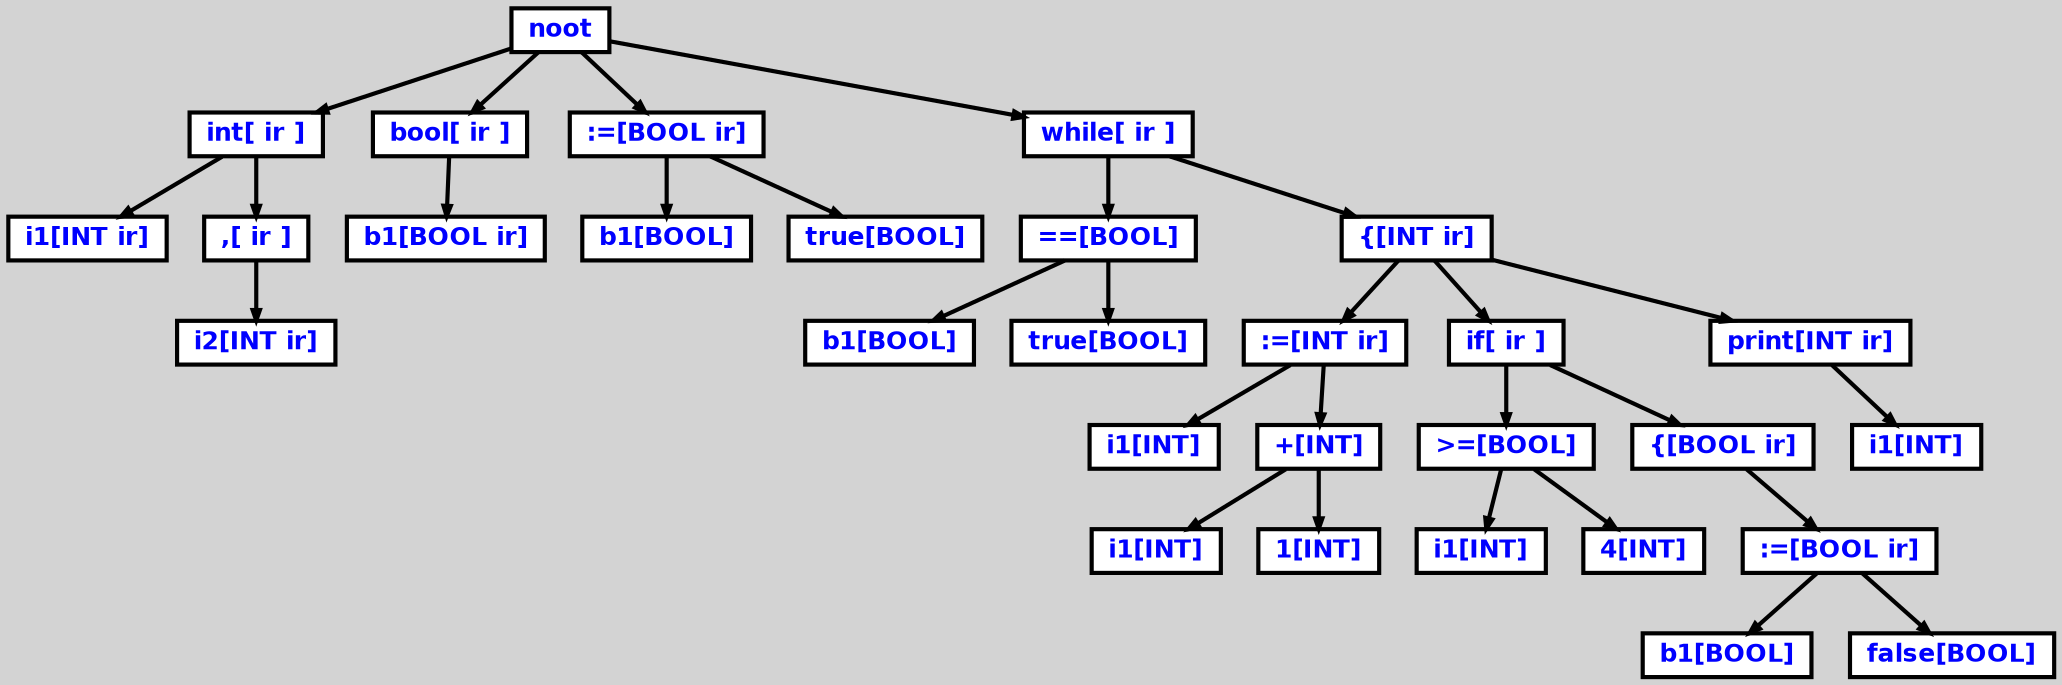 digraph {

	ordering=out;
	ranksep=.4;
	bgcolor="lightgrey"; node [shape=box, fixedsize=false, fontsize=12, fontname="Helvetica-bold", fontcolor="blue"
		width=.25, height=.25, color="black", fillcolor="white", style="filled, solid, bold"];
	edge [arrowsize=.5, color="black", style="bold"]

  n0 [label="noot"];
  n1 [label="int[ ir ]"];
  n1 [label="int[ ir ]"];
  n2 [label="i1[INT ir]"];
  n3 [label=",[ ir ]"];
  n3 [label=",[ ir ]"];
  n4 [label="i2[INT ir]"];
  n5 [label="bool[ ir ]"];
  n5 [label="bool[ ir ]"];
  n6 [label="b1[BOOL ir]"];
  n7 [label=":=[BOOL ir]"];
  n7 [label=":=[BOOL ir]"];
  n8 [label="b1[BOOL]"];
  n9 [label="true[BOOL]"];
  n10 [label="while[ ir ]"];
  n10 [label="while[ ir ]"];
  n11 [label="==[BOOL]"];
  n11 [label="==[BOOL]"];
  n12 [label="b1[BOOL]"];
  n13 [label="true[BOOL]"];
  n14 [label="{[INT ir]"];
  n14 [label="{[INT ir]"];
  n15 [label=":=[INT ir]"];
  n15 [label=":=[INT ir]"];
  n16 [label="i1[INT]"];
  n17 [label="+[INT]"];
  n17 [label="+[INT]"];
  n18 [label="i1[INT]"];
  n19 [label="1[INT]"];
  n20 [label="if[ ir ]"];
  n20 [label="if[ ir ]"];
  n21 [label=">=[BOOL]"];
  n21 [label=">=[BOOL]"];
  n22 [label="i1[INT]"];
  n23 [label="4[INT]"];
  n24 [label="{[BOOL ir]"];
  n24 [label="{[BOOL ir]"];
  n25 [label=":=[BOOL ir]"];
  n25 [label=":=[BOOL ir]"];
  n26 [label="b1[BOOL]"];
  n27 [label="false[BOOL]"];
  n28 [label="print[INT ir]"];
  n28 [label="print[INT ir]"];
  n29 [label="i1[INT]"];

  n0 -> n1 // "noot" -> "int[ ir ]"
  n1 -> n2 // "int[ ir ]" -> "i1[INT ir]"
  n1 -> n3 // "int[ ir ]" -> ",[ ir ]"
  n3 -> n4 // ",[ ir ]" -> "i2[INT ir]"
  n0 -> n5 // "noot" -> "bool[ ir ]"
  n5 -> n6 // "bool[ ir ]" -> "b1[BOOL ir]"
  n0 -> n7 // "noot" -> ":=[BOOL ir]"
  n7 -> n8 // ":=[BOOL ir]" -> "b1[BOOL]"
  n7 -> n9 // ":=[BOOL ir]" -> "true[BOOL]"
  n0 -> n10 // "noot" -> "while[ ir ]"
  n10 -> n11 // "while[ ir ]" -> "==[BOOL]"
  n11 -> n12 // "==[BOOL]" -> "b1[BOOL]"
  n11 -> n13 // "==[BOOL]" -> "true[BOOL]"
  n10 -> n14 // "while[ ir ]" -> "{[INT ir]"
  n14 -> n15 // "{[INT ir]" -> ":=[INT ir]"
  n15 -> n16 // ":=[INT ir]" -> "i1[INT]"
  n15 -> n17 // ":=[INT ir]" -> "+[INT]"
  n17 -> n18 // "+[INT]" -> "i1[INT]"
  n17 -> n19 // "+[INT]" -> "1[INT]"
  n14 -> n20 // "{[INT ir]" -> "if[ ir ]"
  n20 -> n21 // "if[ ir ]" -> ">=[BOOL]"
  n21 -> n22 // ">=[BOOL]" -> "i1[INT]"
  n21 -> n23 // ">=[BOOL]" -> "4[INT]"
  n20 -> n24 // "if[ ir ]" -> "{[BOOL ir]"
  n24 -> n25 // "{[BOOL ir]" -> ":=[BOOL ir]"
  n25 -> n26 // ":=[BOOL ir]" -> "b1[BOOL]"
  n25 -> n27 // ":=[BOOL ir]" -> "false[BOOL]"
  n14 -> n28 // "{[INT ir]" -> "print[INT ir]"
  n28 -> n29 // "print[INT ir]" -> "i1[INT]"

}

